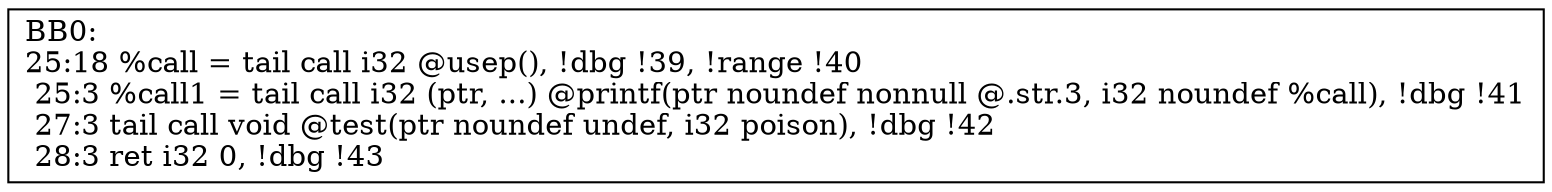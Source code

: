 digraph "CFG for'main' function" {
	BB0 [shape=record, label="{BB0:\l25:18   %call = tail call i32 @usep(), !dbg !39, !range !40\l 25:3   %call1 = tail call i32 (ptr, ...) @printf(ptr noundef nonnull @.str.3, i32 noundef %call), !dbg !41\l 27:3   tail call void @test(ptr noundef undef, i32 poison), !dbg !42\l 28:3   ret i32 0, !dbg !43\l }"];
}
